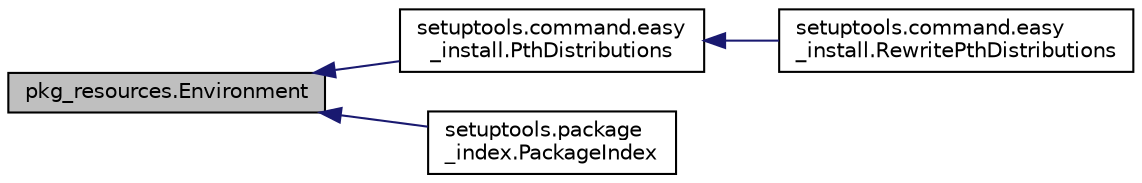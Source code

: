 digraph "pkg_resources.Environment"
{
 // LATEX_PDF_SIZE
  edge [fontname="Helvetica",fontsize="10",labelfontname="Helvetica",labelfontsize="10"];
  node [fontname="Helvetica",fontsize="10",shape=record];
  rankdir="LR";
  Node1 [label="pkg_resources.Environment",height=0.2,width=0.4,color="black", fillcolor="grey75", style="filled", fontcolor="black",tooltip=" "];
  Node1 -> Node2 [dir="back",color="midnightblue",fontsize="10",style="solid"];
  Node2 [label="setuptools.command.easy\l_install.PthDistributions",height=0.2,width=0.4,color="black", fillcolor="white", style="filled",URL="$classsetuptools_1_1command_1_1easy__install_1_1PthDistributions.html",tooltip=" "];
  Node2 -> Node3 [dir="back",color="midnightblue",fontsize="10",style="solid"];
  Node3 [label="setuptools.command.easy\l_install.RewritePthDistributions",height=0.2,width=0.4,color="black", fillcolor="white", style="filled",URL="$classsetuptools_1_1command_1_1easy__install_1_1RewritePthDistributions.html",tooltip=" "];
  Node1 -> Node4 [dir="back",color="midnightblue",fontsize="10",style="solid"];
  Node4 [label="setuptools.package\l_index.PackageIndex",height=0.2,width=0.4,color="black", fillcolor="white", style="filled",URL="$classsetuptools_1_1package__index_1_1PackageIndex.html",tooltip=" "];
}
